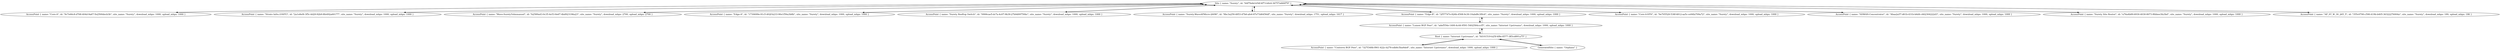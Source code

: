 digraph {
    0 [ label = "Site { name: \"Surety\", id: \"64f7fe6d-b54f-4f73-b9c6-36757e660f79\" }" ]
    1 [ label = "Root { name: \"Internet Upstreams\", id: \"fd101519-b25f-4f8e-8577-3ff3cd891a75\" }" ]
    2 [ label = "AccessPoint { name: \"Lumen BGP Peer\", id: \"adef554e-1400-4c44-9591-5402584cccf5\", site_name: \"Internet Upstreams\", download_mbps: 1000, upload_mbps: 1000 }" ]
    3 [ label = "AccessPoint { name: \"Core-A\", id: \"9c7e66c8-d768-404d-9a67-5e2500decb3b\", site_name: \"Surety\", download_mbps: 1000, upload_mbps: 1000 }" ]
    4 [ label = "AccessPoint { name: \"Conterra BGP Peer\", id: \"327f348b-f901-422c-b278-edb8c5ba9de8\", site_name: \"Internet Upstreams\", download_mbps: 1000, upload_mbps: 1000 }" ]
    5 [ label = "AccessPoint { name: \"Strato Infra (OSPF)\", id: \"2a1e8ef4-3f5c-4d29-92b9-8fe492a60177\", site_name: \"Surety\", download_mbps: 1000, upload_mbps: 1000 }" ]
    6 [ label = "AccessPoint { name: \"Wave-SuretyToImmanuel\", id: \"b2589a43-0c35-4e53-8e67-4bd923196a23\", site_name: \"Surety\", download_mbps: 2700, upload_mbps: 2700 }" ]
    7 [ label = "AccessPoint { name: \"Edge-A\", id: \"1730699e-91c5-402f-b233-90e1f56a3b8b\", site_name: \"Surety\", download_mbps: 1000, upload_mbps: 1000 }" ]
    8 [ label = "AccessPoint { name: \"Surety Rooftop Switch\", id: \"0906cae5-dc7a-4c07-9b39-27b9d09750bc\", site_name: \"Surety\", download_mbps: 1000, upload_mbps: 1000 }" ]
    9 [ label = "AccessPoint { name: \"Surety-WaveAPMicro-260W\", id: \"8bc3a259-4853-47b6-afe4-87e73d6456df\", site_name: \"Surety\", download_mbps: 1751, upload_mbps: 1617 }" ]
    10 [ label = "AccessPoint { name: \"Edge-B\", id: \"2f57747e-826b-4508-9c30-10abd8c3f0c6\", site_name: \"Surety\", download_mbps: 1000, upload_mbps: 1000 }" ]
    11 [ label = "AccessPoint { name: \"Core-A-VPN\", id: \"9e705529-538f-4812-aa5c-ce94fa709a72\", site_name: \"Surety\", download_mbps: 1000, upload_mbps: 1000 }" ]
    12 [ label = "AccessPoint { name: \"SDWAN-Concentrator\", id: \"4baa2a57-d61b-431b-b6d4-c462304222d3\", site_name: \"Surety\", download_mbps: 1000, upload_mbps: 1000 }" ]
    13 [ label = "AccessPoint { name: \"Surety Site Router\", id: \"a76a4b89-6930-4030-8073-f6bbee3fa3bd\", site_name: \"Surety\", download_mbps: 1000, upload_mbps: 1000 }" ]
    14 [ label = "AccessPoint { name: \"AP_ST_W_30_265_5\", id: \"355c0790-c590-419b-b405-36322276004a\", site_name: \"Surety\", download_mbps: 189, upload_mbps: 186 }" ]
    15 [ label = "GeneratedSite { name: \"Orphans\" }" ]
    2 -> 1 [ ]
    1 -> 2 [ ]
    3 -> 0 [ ]
    0 -> 3 [ ]
    4 -> 1 [ ]
    1 -> 4 [ ]
    5 -> 0 [ ]
    0 -> 5 [ ]
    6 -> 0 [ ]
    0 -> 6 [ ]
    7 -> 0 [ ]
    0 -> 7 [ ]
    8 -> 0 [ ]
    0 -> 8 [ ]
    9 -> 0 [ ]
    0 -> 9 [ ]
    10 -> 0 [ ]
    0 -> 10 [ ]
    11 -> 0 [ ]
    0 -> 11 [ ]
    12 -> 0 [ ]
    0 -> 12 [ ]
    13 -> 0 [ ]
    0 -> 13 [ ]
    14 -> 0 [ ]
    0 -> 14 [ ]
    2 -> 10 [ ]
    10 -> 2 [ ]
    1 -> 15 [ ]
    15 -> 1 [ ]
}
